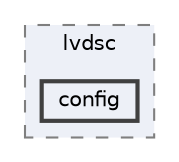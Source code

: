 digraph "C:/microchip/harmony3/gfx/middleware/legato/driver/controller/xlcdc/bridge/lvdsc/config"
{
 // INTERACTIVE_SVG=YES
 // LATEX_PDF_SIZE
  bgcolor="transparent";
  edge [fontname=Helvetica,fontsize=10,labelfontname=Helvetica,labelfontsize=10];
  node [fontname=Helvetica,fontsize=10,shape=box,height=0.2,width=0.4];
  compound=true
  subgraph clusterdir_764956daf01e0062bb0c2d79e4f839de {
    graph [ bgcolor="#edf0f7", pencolor="grey50", label="lvdsc", fontname=Helvetica,fontsize=10 style="filled,dashed", URL="dir_764956daf01e0062bb0c2d79e4f839de.html",tooltip=""]
  dir_3f9051f0b6056060c761edfa1aaafdc5 [label="config", fillcolor="#edf0f7", color="grey25", style="filled,bold", URL="dir_3f9051f0b6056060c761edfa1aaafdc5.html",tooltip=""];
  }
}
